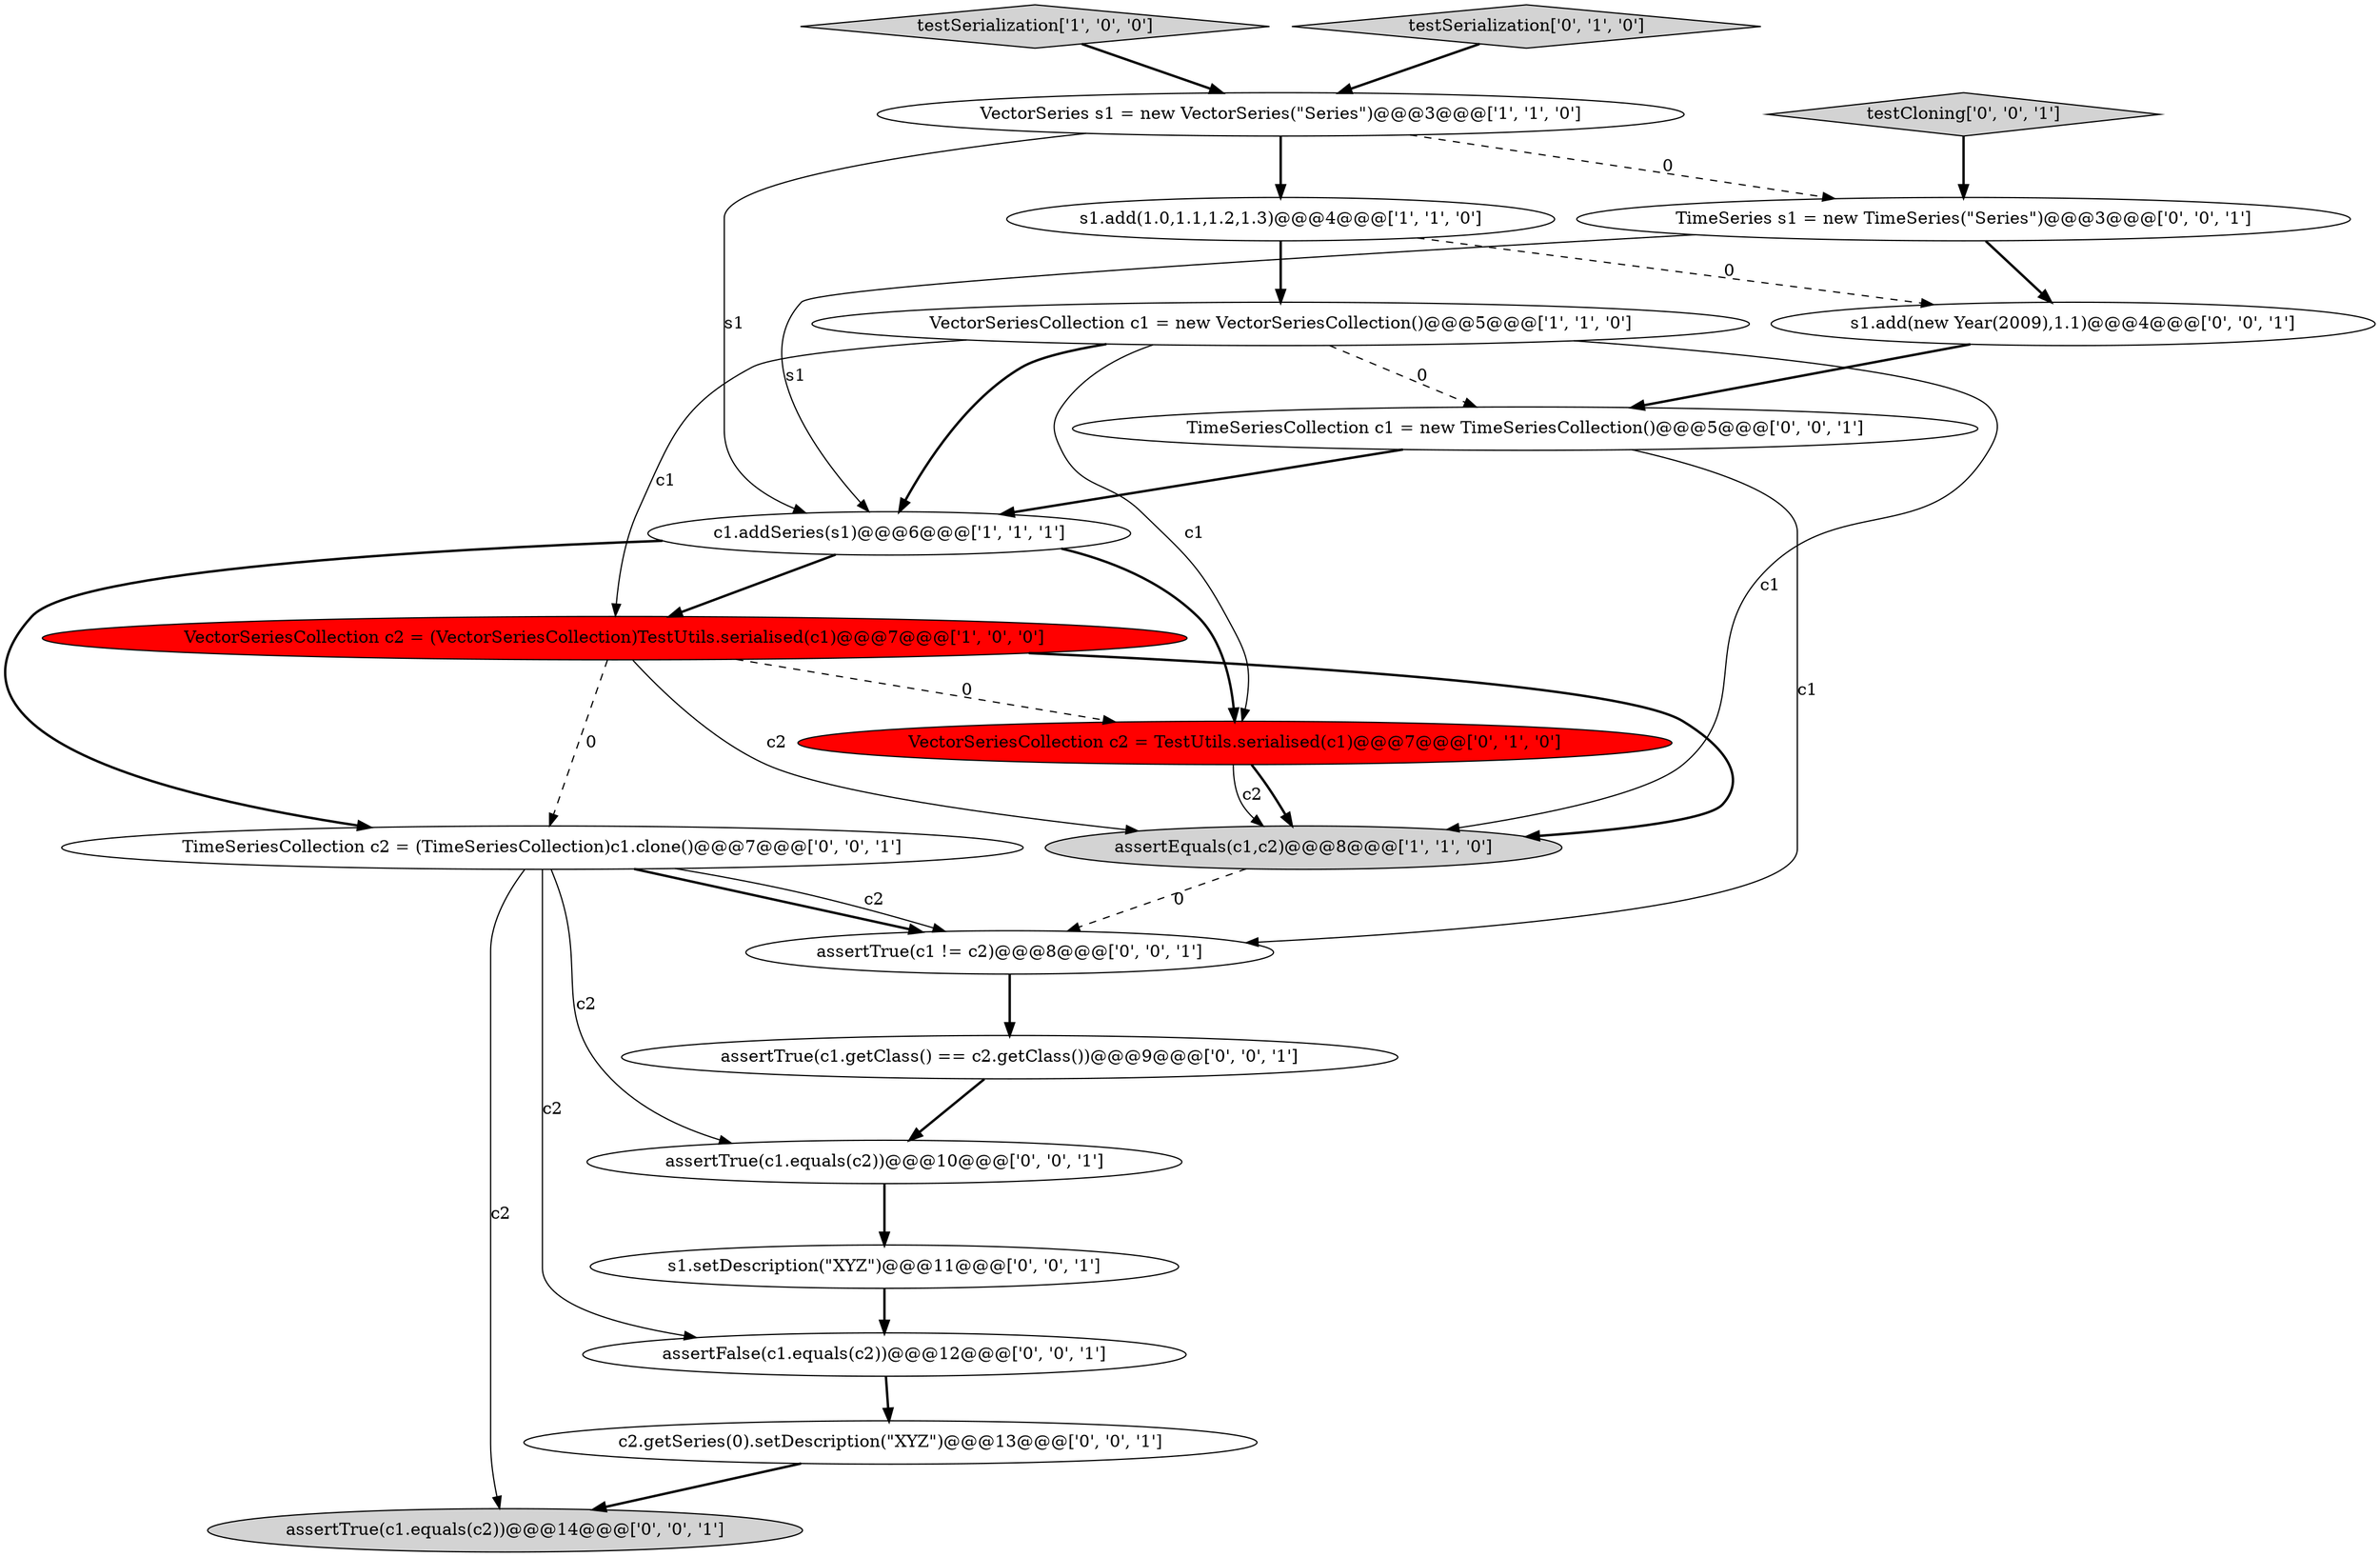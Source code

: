 digraph {
0 [style = filled, label = "c1.addSeries(s1)@@@6@@@['1', '1', '1']", fillcolor = white, shape = ellipse image = "AAA0AAABBB1BBB"];
16 [style = filled, label = "assertFalse(c1.equals(c2))@@@12@@@['0', '0', '1']", fillcolor = white, shape = ellipse image = "AAA0AAABBB3BBB"];
1 [style = filled, label = "VectorSeriesCollection c1 = new VectorSeriesCollection()@@@5@@@['1', '1', '0']", fillcolor = white, shape = ellipse image = "AAA0AAABBB1BBB"];
4 [style = filled, label = "assertEquals(c1,c2)@@@8@@@['1', '1', '0']", fillcolor = lightgray, shape = ellipse image = "AAA0AAABBB1BBB"];
3 [style = filled, label = "VectorSeriesCollection c2 = (VectorSeriesCollection)TestUtils.serialised(c1)@@@7@@@['1', '0', '0']", fillcolor = red, shape = ellipse image = "AAA1AAABBB1BBB"];
12 [style = filled, label = "TimeSeriesCollection c1 = new TimeSeriesCollection()@@@5@@@['0', '0', '1']", fillcolor = white, shape = ellipse image = "AAA0AAABBB3BBB"];
20 [style = filled, label = "TimeSeriesCollection c2 = (TimeSeriesCollection)c1.clone()@@@7@@@['0', '0', '1']", fillcolor = white, shape = ellipse image = "AAA0AAABBB3BBB"];
19 [style = filled, label = "c2.getSeries(0).setDescription(\"XYZ\")@@@13@@@['0', '0', '1']", fillcolor = white, shape = ellipse image = "AAA0AAABBB3BBB"];
17 [style = filled, label = "testCloning['0', '0', '1']", fillcolor = lightgray, shape = diamond image = "AAA0AAABBB3BBB"];
9 [style = filled, label = "s1.add(new Year(2009),1.1)@@@4@@@['0', '0', '1']", fillcolor = white, shape = ellipse image = "AAA0AAABBB3BBB"];
6 [style = filled, label = "testSerialization['1', '0', '0']", fillcolor = lightgray, shape = diamond image = "AAA0AAABBB1BBB"];
11 [style = filled, label = "assertTrue(c1.equals(c2))@@@14@@@['0', '0', '1']", fillcolor = lightgray, shape = ellipse image = "AAA0AAABBB3BBB"];
7 [style = filled, label = "VectorSeriesCollection c2 = TestUtils.serialised(c1)@@@7@@@['0', '1', '0']", fillcolor = red, shape = ellipse image = "AAA1AAABBB2BBB"];
5 [style = filled, label = "VectorSeries s1 = new VectorSeries(\"Series\")@@@3@@@['1', '1', '0']", fillcolor = white, shape = ellipse image = "AAA0AAABBB1BBB"];
13 [style = filled, label = "s1.setDescription(\"XYZ\")@@@11@@@['0', '0', '1']", fillcolor = white, shape = ellipse image = "AAA0AAABBB3BBB"];
15 [style = filled, label = "assertTrue(c1.equals(c2))@@@10@@@['0', '0', '1']", fillcolor = white, shape = ellipse image = "AAA0AAABBB3BBB"];
10 [style = filled, label = "assertTrue(c1 != c2)@@@8@@@['0', '0', '1']", fillcolor = white, shape = ellipse image = "AAA0AAABBB3BBB"];
2 [style = filled, label = "s1.add(1.0,1.1,1.2,1.3)@@@4@@@['1', '1', '0']", fillcolor = white, shape = ellipse image = "AAA0AAABBB1BBB"];
14 [style = filled, label = "TimeSeries s1 = new TimeSeries(\"Series\")@@@3@@@['0', '0', '1']", fillcolor = white, shape = ellipse image = "AAA0AAABBB3BBB"];
18 [style = filled, label = "assertTrue(c1.getClass() == c2.getClass())@@@9@@@['0', '0', '1']", fillcolor = white, shape = ellipse image = "AAA0AAABBB3BBB"];
8 [style = filled, label = "testSerialization['0', '1', '0']", fillcolor = lightgray, shape = diamond image = "AAA0AAABBB2BBB"];
0->3 [style = bold, label=""];
1->7 [style = solid, label="c1"];
10->18 [style = bold, label=""];
5->0 [style = solid, label="s1"];
15->13 [style = bold, label=""];
5->14 [style = dashed, label="0"];
3->7 [style = dashed, label="0"];
2->1 [style = bold, label=""];
1->3 [style = solid, label="c1"];
18->15 [style = bold, label=""];
19->11 [style = bold, label=""];
20->15 [style = solid, label="c2"];
1->0 [style = bold, label=""];
7->4 [style = bold, label=""];
20->16 [style = solid, label="c2"];
20->11 [style = solid, label="c2"];
16->19 [style = bold, label=""];
12->0 [style = bold, label=""];
3->4 [style = bold, label=""];
13->16 [style = bold, label=""];
0->7 [style = bold, label=""];
20->10 [style = bold, label=""];
12->10 [style = solid, label="c1"];
1->12 [style = dashed, label="0"];
6->5 [style = bold, label=""];
5->2 [style = bold, label=""];
8->5 [style = bold, label=""];
17->14 [style = bold, label=""];
3->4 [style = solid, label="c2"];
2->9 [style = dashed, label="0"];
3->20 [style = dashed, label="0"];
7->4 [style = solid, label="c2"];
20->10 [style = solid, label="c2"];
1->4 [style = solid, label="c1"];
14->0 [style = solid, label="s1"];
14->9 [style = bold, label=""];
0->20 [style = bold, label=""];
9->12 [style = bold, label=""];
4->10 [style = dashed, label="0"];
}
